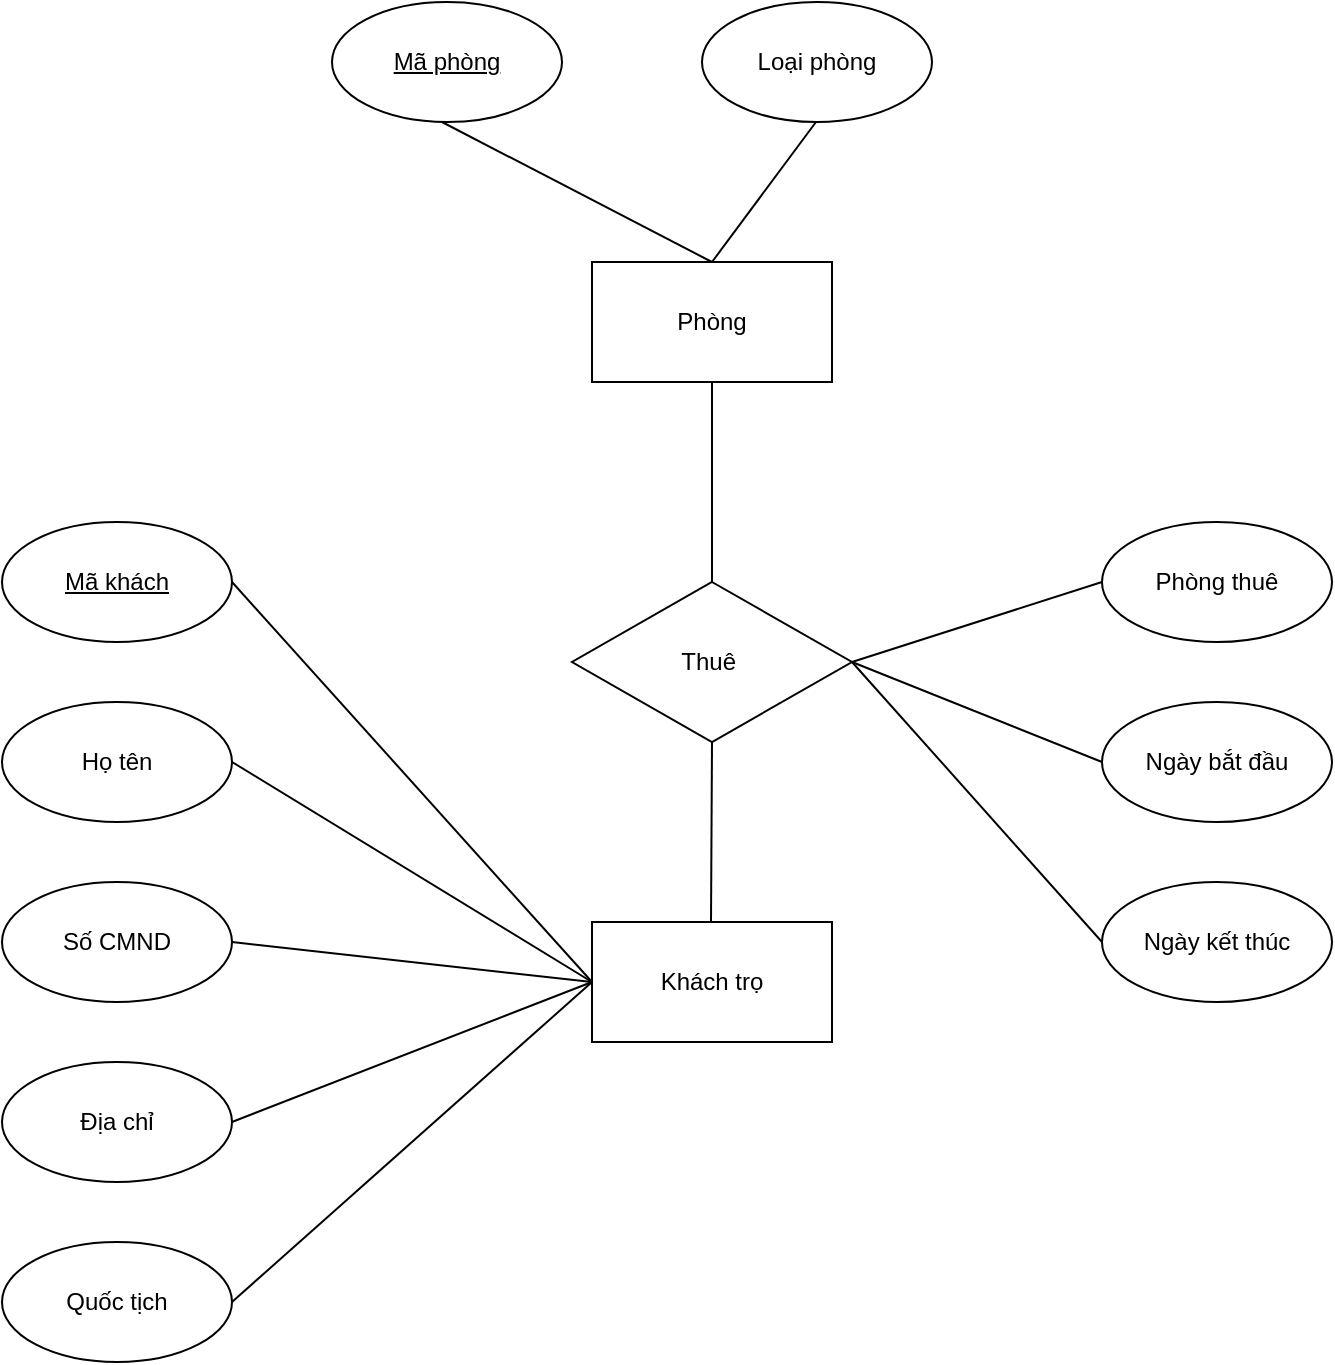 <mxfile version="24.2.2" type="github">
  <diagram name="Page-1" id="esJCPu2ioJN4BY2KKiq-">
    <mxGraphModel dx="2052" dy="918" grid="1" gridSize="10" guides="1" tooltips="1" connect="1" arrows="1" fold="1" page="1" pageScale="1" pageWidth="850" pageHeight="1100" math="0" shadow="0">
      <root>
        <mxCell id="0" />
        <mxCell id="1" parent="0" />
        <mxCell id="mK3GYUq40jcxFAbPBdY5-1" value="Phòng" style="rounded=0;whiteSpace=wrap;html=1;" parent="1" vertex="1">
          <mxGeometry x="365" y="160" width="120" height="60" as="geometry" />
        </mxCell>
        <mxCell id="mK3GYUq40jcxFAbPBdY5-2" value="Khách trọ" style="rounded=0;whiteSpace=wrap;html=1;" parent="1" vertex="1">
          <mxGeometry x="365" y="490" width="120" height="60" as="geometry" />
        </mxCell>
        <mxCell id="mK3GYUq40jcxFAbPBdY5-3" value="Thuê&amp;nbsp;" style="rhombus;whiteSpace=wrap;html=1;" parent="1" vertex="1">
          <mxGeometry x="355" y="320" width="140" height="80" as="geometry" />
        </mxCell>
        <mxCell id="mK3GYUq40jcxFAbPBdY5-7" value="" style="endArrow=none;html=1;rounded=0;entryX=0.5;entryY=1;entryDx=0;entryDy=0;exitX=0.5;exitY=0;exitDx=0;exitDy=0;" parent="1" edge="1">
          <mxGeometry width="50" height="50" relative="1" as="geometry">
            <mxPoint x="425" y="320" as="sourcePoint" />
            <mxPoint x="425" y="220" as="targetPoint" />
          </mxGeometry>
        </mxCell>
        <mxCell id="mK3GYUq40jcxFAbPBdY5-8" value="" style="endArrow=none;html=1;rounded=0;exitX=0.5;exitY=0;exitDx=0;exitDy=0;" parent="1" edge="1">
          <mxGeometry width="50" height="50" relative="1" as="geometry">
            <mxPoint x="424.5" y="490" as="sourcePoint" />
            <mxPoint x="425" y="400" as="targetPoint" />
          </mxGeometry>
        </mxCell>
        <mxCell id="mK3GYUq40jcxFAbPBdY5-9" value="&lt;u&gt;Mã phòng&lt;/u&gt;" style="ellipse;whiteSpace=wrap;html=1;" parent="1" vertex="1">
          <mxGeometry x="235" y="30" width="115" height="60" as="geometry" />
        </mxCell>
        <mxCell id="mK3GYUq40jcxFAbPBdY5-11" value="" style="endArrow=none;html=1;rounded=0;entryX=0.5;entryY=1;entryDx=0;entryDy=0;exitX=0.5;exitY=0;exitDx=0;exitDy=0;" parent="1" source="mK3GYUq40jcxFAbPBdY5-1" edge="1">
          <mxGeometry width="50" height="50" relative="1" as="geometry">
            <mxPoint x="290" y="190" as="sourcePoint" />
            <mxPoint x="290" y="90" as="targetPoint" />
          </mxGeometry>
        </mxCell>
        <mxCell id="mK3GYUq40jcxFAbPBdY5-12" value="Loại phòng" style="ellipse;whiteSpace=wrap;html=1;" parent="1" vertex="1">
          <mxGeometry x="420" y="30" width="115" height="60" as="geometry" />
        </mxCell>
        <mxCell id="mK3GYUq40jcxFAbPBdY5-13" value="" style="endArrow=none;html=1;rounded=0;entryX=0.5;entryY=1;entryDx=0;entryDy=0;exitX=0.5;exitY=0;exitDx=0;exitDy=0;" parent="1" source="mK3GYUq40jcxFAbPBdY5-1" edge="1">
          <mxGeometry width="50" height="50" relative="1" as="geometry">
            <mxPoint x="477" y="190" as="sourcePoint" />
            <mxPoint x="477" y="90" as="targetPoint" />
          </mxGeometry>
        </mxCell>
        <mxCell id="mK3GYUq40jcxFAbPBdY5-14" value="Họ tên" style="ellipse;whiteSpace=wrap;html=1;" parent="1" vertex="1">
          <mxGeometry x="70" y="380" width="115" height="60" as="geometry" />
        </mxCell>
        <mxCell id="mK3GYUq40jcxFAbPBdY5-15" value="Số CMND" style="ellipse;whiteSpace=wrap;html=1;" parent="1" vertex="1">
          <mxGeometry x="70" y="470" width="115" height="60" as="geometry" />
        </mxCell>
        <mxCell id="mK3GYUq40jcxFAbPBdY5-16" value="Mã khách" style="ellipse;whiteSpace=wrap;html=1;fontStyle=4" parent="1" vertex="1">
          <mxGeometry x="70" y="290" width="115" height="60" as="geometry" />
        </mxCell>
        <mxCell id="mK3GYUq40jcxFAbPBdY5-17" value="Địa chỉ" style="ellipse;whiteSpace=wrap;html=1;" parent="1" vertex="1">
          <mxGeometry x="70" y="560" width="115" height="60" as="geometry" />
        </mxCell>
        <mxCell id="mK3GYUq40jcxFAbPBdY5-19" value="Quốc tịch" style="ellipse;whiteSpace=wrap;html=1;" parent="1" vertex="1">
          <mxGeometry x="70" y="650" width="115" height="60" as="geometry" />
        </mxCell>
        <mxCell id="mK3GYUq40jcxFAbPBdY5-25" value="" style="endArrow=none;html=1;rounded=0;entryX=0;entryY=0.5;entryDx=0;entryDy=0;" parent="1" target="mK3GYUq40jcxFAbPBdY5-2" edge="1">
          <mxGeometry width="50" height="50" relative="1" as="geometry">
            <mxPoint x="185" y="410" as="sourcePoint" />
            <mxPoint x="235" y="360" as="targetPoint" />
          </mxGeometry>
        </mxCell>
        <mxCell id="mK3GYUq40jcxFAbPBdY5-26" value="" style="endArrow=none;html=1;rounded=0;" parent="1" edge="1">
          <mxGeometry width="50" height="50" relative="1" as="geometry">
            <mxPoint x="185" y="320" as="sourcePoint" />
            <mxPoint x="365" y="520" as="targetPoint" />
          </mxGeometry>
        </mxCell>
        <mxCell id="mK3GYUq40jcxFAbPBdY5-27" value="" style="endArrow=none;html=1;rounded=0;entryX=0;entryY=0.5;entryDx=0;entryDy=0;exitX=1;exitY=0.5;exitDx=0;exitDy=0;" parent="1" source="mK3GYUq40jcxFAbPBdY5-15" target="mK3GYUq40jcxFAbPBdY5-2" edge="1">
          <mxGeometry width="50" height="50" relative="1" as="geometry">
            <mxPoint x="205" y="430" as="sourcePoint" />
            <mxPoint x="385" y="540" as="targetPoint" />
          </mxGeometry>
        </mxCell>
        <mxCell id="mK3GYUq40jcxFAbPBdY5-28" value="" style="endArrow=none;html=1;rounded=0;entryX=0;entryY=0.5;entryDx=0;entryDy=0;exitX=1;exitY=0.5;exitDx=0;exitDy=0;" parent="1" source="mK3GYUq40jcxFAbPBdY5-17" target="mK3GYUq40jcxFAbPBdY5-2" edge="1">
          <mxGeometry width="50" height="50" relative="1" as="geometry">
            <mxPoint x="215" y="440" as="sourcePoint" />
            <mxPoint x="395" y="550" as="targetPoint" />
          </mxGeometry>
        </mxCell>
        <mxCell id="mK3GYUq40jcxFAbPBdY5-29" value="" style="endArrow=none;html=1;rounded=0;entryX=1;entryY=0.5;entryDx=0;entryDy=0;exitX=0;exitY=0.5;exitDx=0;exitDy=0;" parent="1" source="mK3GYUq40jcxFAbPBdY5-2" target="mK3GYUq40jcxFAbPBdY5-19" edge="1">
          <mxGeometry width="50" height="50" relative="1" as="geometry">
            <mxPoint x="225" y="450" as="sourcePoint" />
            <mxPoint x="405" y="560" as="targetPoint" />
          </mxGeometry>
        </mxCell>
        <mxCell id="mK3GYUq40jcxFAbPBdY5-31" value="Ngày kết thúc" style="ellipse;whiteSpace=wrap;html=1;" parent="1" vertex="1">
          <mxGeometry x="620" y="470" width="115" height="60" as="geometry" />
        </mxCell>
        <mxCell id="mK3GYUq40jcxFAbPBdY5-32" value="Ngày bắt đầu" style="ellipse;whiteSpace=wrap;html=1;" parent="1" vertex="1">
          <mxGeometry x="620" y="380" width="115" height="60" as="geometry" />
        </mxCell>
        <mxCell id="mK3GYUq40jcxFAbPBdY5-33" value="Phòng thuê" style="ellipse;whiteSpace=wrap;html=1;" parent="1" vertex="1">
          <mxGeometry x="620" y="290" width="115" height="60" as="geometry" />
        </mxCell>
        <mxCell id="mK3GYUq40jcxFAbPBdY5-34" value="" style="endArrow=none;html=1;rounded=0;entryX=0;entryY=0.5;entryDx=0;entryDy=0;exitX=1;exitY=0.5;exitDx=0;exitDy=0;" parent="1" source="mK3GYUq40jcxFAbPBdY5-3" target="mK3GYUq40jcxFAbPBdY5-33" edge="1">
          <mxGeometry width="50" height="50" relative="1" as="geometry">
            <mxPoint x="440" y="250" as="sourcePoint" />
            <mxPoint x="620" y="450" as="targetPoint" />
          </mxGeometry>
        </mxCell>
        <mxCell id="mK3GYUq40jcxFAbPBdY5-35" value="" style="endArrow=none;html=1;rounded=0;entryX=0;entryY=0.5;entryDx=0;entryDy=0;exitX=1;exitY=0.5;exitDx=0;exitDy=0;" parent="1" source="mK3GYUq40jcxFAbPBdY5-3" target="mK3GYUq40jcxFAbPBdY5-32" edge="1">
          <mxGeometry width="50" height="50" relative="1" as="geometry">
            <mxPoint x="505" y="370" as="sourcePoint" />
            <mxPoint x="630" y="330" as="targetPoint" />
          </mxGeometry>
        </mxCell>
        <mxCell id="mK3GYUq40jcxFAbPBdY5-36" value="" style="endArrow=none;html=1;rounded=0;entryX=0;entryY=0.5;entryDx=0;entryDy=0;exitX=1;exitY=0.5;exitDx=0;exitDy=0;" parent="1" source="mK3GYUq40jcxFAbPBdY5-3" target="mK3GYUq40jcxFAbPBdY5-31" edge="1">
          <mxGeometry width="50" height="50" relative="1" as="geometry">
            <mxPoint x="515" y="380" as="sourcePoint" />
            <mxPoint x="640" y="340" as="targetPoint" />
          </mxGeometry>
        </mxCell>
      </root>
    </mxGraphModel>
  </diagram>
</mxfile>
